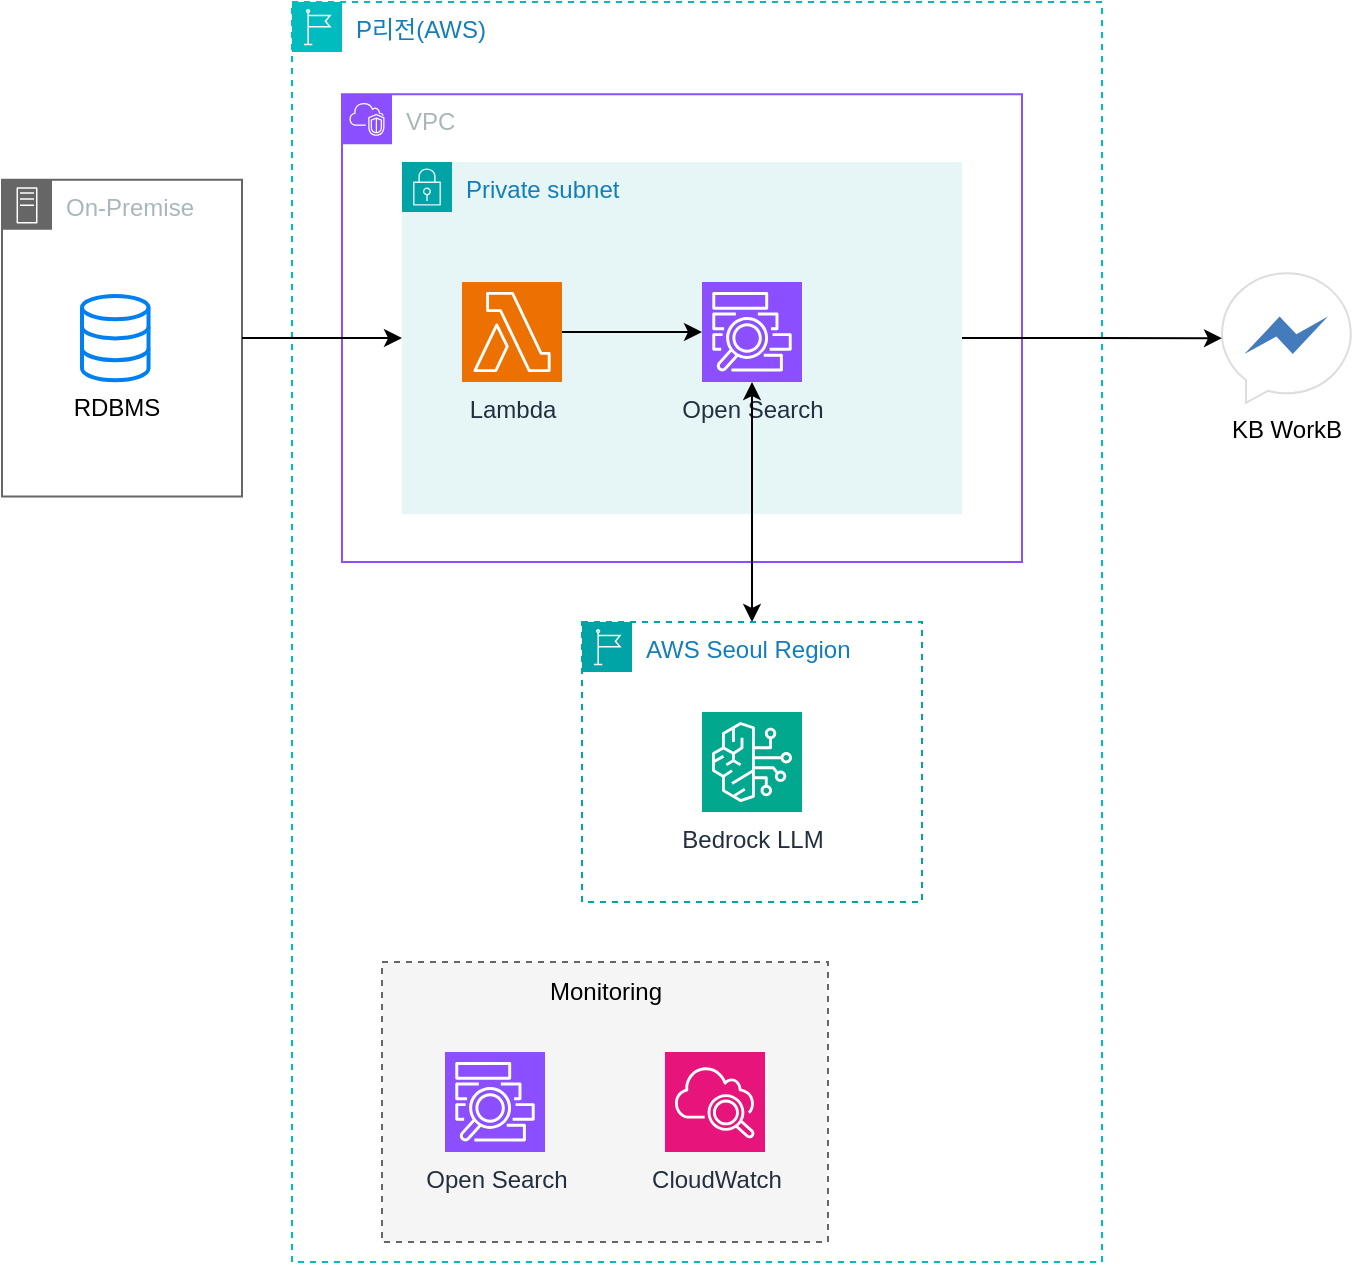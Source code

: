 <mxfile version="26.2.9">
  <diagram name="페이지-1" id="QL2JWf4hhfgYW5G41QL6">
    <mxGraphModel dx="1748" dy="970" grid="1" gridSize="10" guides="1" tooltips="1" connect="1" arrows="1" fold="1" page="1" pageScale="1" pageWidth="1169" pageHeight="827" math="0" shadow="0">
      <root>
        <mxCell id="0" />
        <mxCell id="1" parent="0" />
        <mxCell id="2aZEqWDv9AJl6gd2QVH_-1" value="VPC" style="points=[[0,0],[0.25,0],[0.5,0],[0.75,0],[1,0],[1,0.25],[1,0.5],[1,0.75],[1,1],[0.75,1],[0.5,1],[0.25,1],[0,1],[0,0.75],[0,0.5],[0,0.25]];outlineConnect=0;gradientColor=none;html=1;whiteSpace=wrap;fontSize=12;fontStyle=0;container=1;pointerEvents=0;collapsible=0;recursiveResize=0;shape=mxgraph.aws4.group;grIcon=mxgraph.aws4.group_vpc2;strokeColor=#8C4FFF;fillColor=none;verticalAlign=top;align=left;spacingLeft=30;fontColor=#AAB7B8;dashed=0;" vertex="1" parent="1">
          <mxGeometry x="370" y="145.1" width="340" height="233.9" as="geometry" />
        </mxCell>
        <mxCell id="2aZEqWDv9AJl6gd2QVH_-62" value="Private subnet" style="points=[[0,0],[0.25,0],[0.5,0],[0.75,0],[1,0],[1,0.25],[1,0.5],[1,0.75],[1,1],[0.75,1],[0.5,1],[0.25,1],[0,1],[0,0.75],[0,0.5],[0,0.25]];outlineConnect=0;gradientColor=none;html=1;whiteSpace=wrap;fontSize=12;fontStyle=0;container=0;pointerEvents=0;collapsible=0;recursiveResize=0;shape=mxgraph.aws4.group;grIcon=mxgraph.aws4.group_security_group;grStroke=0;strokeColor=#00A4A6;fillColor=#E6F6F7;verticalAlign=top;align=left;spacingLeft=30;fontColor=#147EBA;dashed=0;" vertex="1" parent="2aZEqWDv9AJl6gd2QVH_-1">
          <mxGeometry x="30" y="33.9" width="280" height="176.1" as="geometry" />
        </mxCell>
        <mxCell id="2aZEqWDv9AJl6gd2QVH_-70" value="Open Search" style="sketch=0;points=[[0,0,0],[0.25,0,0],[0.5,0,0],[0.75,0,0],[1,0,0],[0,1,0],[0.25,1,0],[0.5,1,0],[0.75,1,0],[1,1,0],[0,0.25,0],[0,0.5,0],[0,0.75,0],[1,0.25,0],[1,0.5,0],[1,0.75,0]];outlineConnect=0;fontColor=#232F3E;fillColor=#8C4FFF;strokeColor=#ffffff;dashed=0;verticalLabelPosition=bottom;verticalAlign=top;align=center;html=1;fontSize=12;fontStyle=0;aspect=fixed;shape=mxgraph.aws4.resourceIcon;resIcon=mxgraph.aws4.elasticsearch_service;direction=south;" vertex="1" parent="2aZEqWDv9AJl6gd2QVH_-1">
          <mxGeometry x="180" y="93.9" width="50" height="50" as="geometry" />
        </mxCell>
        <mxCell id="2aZEqWDv9AJl6gd2QVH_-76" style="edgeStyle=orthogonalEdgeStyle;rounded=0;orthogonalLoop=1;jettySize=auto;html=1;entryX=0.5;entryY=1;entryDx=0;entryDy=0;entryPerimeter=0;" edge="1" parent="2aZEqWDv9AJl6gd2QVH_-1" source="2aZEqWDv9AJl6gd2QVH_-71" target="2aZEqWDv9AJl6gd2QVH_-70">
          <mxGeometry relative="1" as="geometry" />
        </mxCell>
        <mxCell id="2aZEqWDv9AJl6gd2QVH_-71" value="Lambda" style="sketch=0;points=[[0,0,0],[0.25,0,0],[0.5,0,0],[0.75,0,0],[1,0,0],[0,1,0],[0.25,1,0],[0.5,1,0],[0.75,1,0],[1,1,0],[0,0.25,0],[0,0.5,0],[0,0.75,0],[1,0.25,0],[1,0.5,0],[1,0.75,0]];outlineConnect=0;fontColor=#232F3E;fillColor=#ED7100;strokeColor=#ffffff;dashed=0;verticalLabelPosition=bottom;verticalAlign=top;align=center;html=1;fontSize=12;fontStyle=0;aspect=fixed;shape=mxgraph.aws4.resourceIcon;resIcon=mxgraph.aws4.lambda;" vertex="1" parent="2aZEqWDv9AJl6gd2QVH_-1">
          <mxGeometry x="60" y="93.9" width="50" height="50" as="geometry" />
        </mxCell>
        <mxCell id="2aZEqWDv9AJl6gd2QVH_-3" value="KB WorkB" style="dashed=0;outlineConnect=0;html=1;align=center;labelPosition=center;verticalLabelPosition=bottom;verticalAlign=top;shape=mxgraph.weblogos.messenger_3;fillColor=#437BBD;strokeColor=#dddddd" vertex="1" parent="1">
          <mxGeometry x="810" y="234.65" width="64.4" height="64.8" as="geometry" />
        </mxCell>
        <mxCell id="2aZEqWDv9AJl6gd2QVH_-61" value="P리전(AWS)" style="points=[[0,0],[0.25,0],[0.5,0],[0.75,0],[1,0],[1,0.25],[1,0.5],[1,0.75],[1,1],[0.75,1],[0.5,1],[0.25,1],[0,1],[0,0.75],[0,0.5],[0,0.25]];outlineConnect=0;gradientColor=none;html=1;whiteSpace=wrap;fontSize=12;fontStyle=0;container=0;pointerEvents=0;collapsible=0;recursiveResize=0;shape=mxgraph.aws4.group;grIcon=mxgraph.aws4.group_region;strokeColor=#00BCBF;fillColor=none;verticalAlign=top;align=left;spacingLeft=30;fontColor=#147EBA;dashed=1;" vertex="1" parent="1">
          <mxGeometry x="345" y="99" width="405" height="630" as="geometry" />
        </mxCell>
        <mxCell id="2aZEqWDv9AJl6gd2QVH_-68" value="" style="group" vertex="1" connectable="0" parent="1">
          <mxGeometry x="200" y="187.89" width="120" height="158.32" as="geometry" />
        </mxCell>
        <mxCell id="2aZEqWDv9AJl6gd2QVH_-64" value="RDBMS" style="html=1;verticalLabelPosition=bottom;align=center;labelBackgroundColor=#ffffff;verticalAlign=top;strokeWidth=2;strokeColor=#0080F0;shadow=0;dashed=0;shape=mxgraph.ios7.icons.data;aspect=fixed;" vertex="1" parent="2aZEqWDv9AJl6gd2QVH_-68">
          <mxGeometry x="40.0" y="58.107" width="33.272" height="42.105" as="geometry" />
        </mxCell>
        <mxCell id="2aZEqWDv9AJl6gd2QVH_-66" value="On-Premise" style="sketch=0;outlineConnect=0;gradientColor=none;html=1;whiteSpace=wrap;fontSize=12;fontStyle=0;shape=mxgraph.aws4.group;grIcon=mxgraph.aws4.group_on_premise;strokeColor=#666666;fillColor=none;verticalAlign=top;align=left;spacingLeft=30;fontColor=#AAB7B8;dashed=0;" vertex="1" parent="2aZEqWDv9AJl6gd2QVH_-68">
          <mxGeometry width="120" height="158.32" as="geometry" />
        </mxCell>
        <mxCell id="2aZEqWDv9AJl6gd2QVH_-86" style="edgeStyle=orthogonalEdgeStyle;rounded=0;orthogonalLoop=1;jettySize=auto;html=1;startArrow=classic;startFill=1;" edge="1" parent="1" source="2aZEqWDv9AJl6gd2QVH_-70" target="2aZEqWDv9AJl6gd2QVH_-84">
          <mxGeometry relative="1" as="geometry" />
        </mxCell>
        <mxCell id="2aZEqWDv9AJl6gd2QVH_-84" value="AWS Seoul Region" style="points=[[0,0],[0.25,0],[0.5,0],[0.75,0],[1,0],[1,0.25],[1,0.5],[1,0.75],[1,1],[0.75,1],[0.5,1],[0.25,1],[0,1],[0,0.75],[0,0.5],[0,0.25]];outlineConnect=0;gradientColor=none;html=1;whiteSpace=wrap;fontSize=12;fontStyle=0;container=1;pointerEvents=0;collapsible=0;recursiveResize=0;shape=mxgraph.aws4.group;grIcon=mxgraph.aws4.group_region;strokeColor=#00A4A6;fillColor=none;verticalAlign=top;align=left;spacingLeft=30;fontColor=#147EBA;dashed=1;" vertex="1" parent="1">
          <mxGeometry x="490" y="409" width="170" height="140" as="geometry" />
        </mxCell>
        <mxCell id="2aZEqWDv9AJl6gd2QVH_-85" value="Bedrock LLM" style="sketch=0;points=[[0,0,0],[0.25,0,0],[0.5,0,0],[0.75,0,0],[1,0,0],[0,1,0],[0.25,1,0],[0.5,1,0],[0.75,1,0],[1,1,0],[0,0.25,0],[0,0.5,0],[0,0.75,0],[1,0.25,0],[1,0.5,0],[1,0.75,0]];outlineConnect=0;fontColor=#232F3E;fillColor=#01A88D;strokeColor=#ffffff;dashed=0;verticalLabelPosition=bottom;verticalAlign=top;align=center;html=1;fontSize=12;fontStyle=0;aspect=fixed;shape=mxgraph.aws4.resourceIcon;resIcon=mxgraph.aws4.bedrock;" vertex="1" parent="2aZEqWDv9AJl6gd2QVH_-84">
          <mxGeometry x="60" y="45" width="50" height="50" as="geometry" />
        </mxCell>
        <mxCell id="2aZEqWDv9AJl6gd2QVH_-87" style="edgeStyle=orthogonalEdgeStyle;rounded=0;orthogonalLoop=1;jettySize=auto;html=1;entryX=0;entryY=0.5;entryDx=0;entryDy=0;" edge="1" parent="1" source="2aZEqWDv9AJl6gd2QVH_-66" target="2aZEqWDv9AJl6gd2QVH_-62">
          <mxGeometry relative="1" as="geometry" />
        </mxCell>
        <mxCell id="2aZEqWDv9AJl6gd2QVH_-93" value="" style="group" vertex="1" connectable="0" parent="1">
          <mxGeometry x="390" y="579" width="223" height="140" as="geometry" />
        </mxCell>
        <mxCell id="2aZEqWDv9AJl6gd2QVH_-89" value="" style="rounded=0;whiteSpace=wrap;html=1;fillColor=#f5f5f5;dashed=1;fontColor=#333333;strokeColor=#666666;" vertex="1" parent="2aZEqWDv9AJl6gd2QVH_-93">
          <mxGeometry width="223" height="140" as="geometry" />
        </mxCell>
        <mxCell id="2aZEqWDv9AJl6gd2QVH_-90" value="Monitoring" style="text;html=1;align=center;verticalAlign=middle;whiteSpace=wrap;rounded=0;" vertex="1" parent="2aZEqWDv9AJl6gd2QVH_-93">
          <mxGeometry x="81.5" width="60" height="30" as="geometry" />
        </mxCell>
        <mxCell id="2aZEqWDv9AJl6gd2QVH_-91" value="Open Search" style="sketch=0;points=[[0,0,0],[0.25,0,0],[0.5,0,0],[0.75,0,0],[1,0,0],[0,1,0],[0.25,1,0],[0.5,1,0],[0.75,1,0],[1,1,0],[0,0.25,0],[0,0.5,0],[0,0.75,0],[1,0.25,0],[1,0.5,0],[1,0.75,0]];outlineConnect=0;fontColor=#232F3E;fillColor=#8C4FFF;strokeColor=#ffffff;dashed=0;verticalLabelPosition=bottom;verticalAlign=top;align=center;html=1;fontSize=12;fontStyle=0;aspect=fixed;shape=mxgraph.aws4.resourceIcon;resIcon=mxgraph.aws4.elasticsearch_service;direction=south;" vertex="1" parent="2aZEqWDv9AJl6gd2QVH_-93">
          <mxGeometry x="31.5" y="45" width="50" height="50" as="geometry" />
        </mxCell>
        <mxCell id="2aZEqWDv9AJl6gd2QVH_-92" value="CloudWatch" style="sketch=0;points=[[0,0,0],[0.25,0,0],[0.5,0,0],[0.75,0,0],[1,0,0],[0,1,0],[0.25,1,0],[0.5,1,0],[0.75,1,0],[1,1,0],[0,0.25,0],[0,0.5,0],[0,0.75,0],[1,0.25,0],[1,0.5,0],[1,0.75,0]];points=[[0,0,0],[0.25,0,0],[0.5,0,0],[0.75,0,0],[1,0,0],[0,1,0],[0.25,1,0],[0.5,1,0],[0.75,1,0],[1,1,0],[0,0.25,0],[0,0.5,0],[0,0.75,0],[1,0.25,0],[1,0.5,0],[1,0.75,0]];outlineConnect=0;fontColor=#232F3E;fillColor=#E7157B;strokeColor=#ffffff;dashed=0;verticalLabelPosition=bottom;verticalAlign=top;align=center;html=1;fontSize=12;fontStyle=0;aspect=fixed;shape=mxgraph.aws4.resourceIcon;resIcon=mxgraph.aws4.cloudwatch_2;" vertex="1" parent="2aZEqWDv9AJl6gd2QVH_-93">
          <mxGeometry x="141.5" y="45" width="50" height="50" as="geometry" />
        </mxCell>
        <mxCell id="2aZEqWDv9AJl6gd2QVH_-94" style="edgeStyle=orthogonalEdgeStyle;rounded=0;orthogonalLoop=1;jettySize=auto;html=1;" edge="1" parent="1" source="2aZEqWDv9AJl6gd2QVH_-62" target="2aZEqWDv9AJl6gd2QVH_-3">
          <mxGeometry relative="1" as="geometry" />
        </mxCell>
      </root>
    </mxGraphModel>
  </diagram>
</mxfile>

